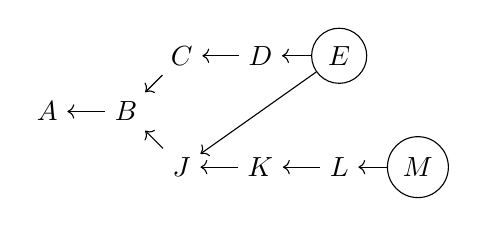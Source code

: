 \begin{tikzpicture}

% nodes
\node (a) {$A$};
\node (b) [right of=a] {$B$};
\node (c) [above right of=b] {$C$};
\node (d) [right of=c] {$D$};
\node (e) [right of=d,draw,circle] {$E$};
\node (j) [below right of=b] {$J$};
\node (k) [right of=j] {$K$};
\node (l) [right of=k] {$L$};
\node (m) [right of=l,draw,circle] {$M$};

% arrows
\draw[<-] (a) -- (b);
\draw[<-] (b) -- (c);
\draw[<-] (c) -- (d);
\draw[<-] (d) -- (e);
\draw[<-] (j) -- (e);
\draw[<-] (b) -- (j);
\draw[<-] (j) -- (k);
\draw[<-] (k) -- (l);
\draw[<-] (l) -- (m);
\end{tikzpicture}